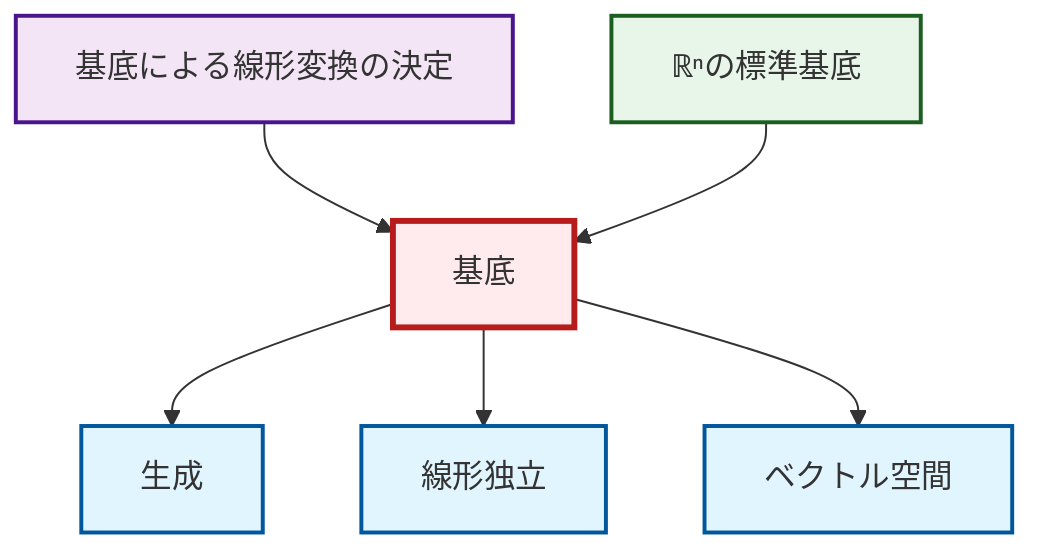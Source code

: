 graph TD
    classDef definition fill:#e1f5fe,stroke:#01579b,stroke-width:2px
    classDef theorem fill:#f3e5f5,stroke:#4a148c,stroke-width:2px
    classDef axiom fill:#fff3e0,stroke:#e65100,stroke-width:2px
    classDef example fill:#e8f5e9,stroke:#1b5e20,stroke-width:2px
    classDef current fill:#ffebee,stroke:#b71c1c,stroke-width:3px
    def-linear-independence["線形独立"]:::definition
    def-vector-space["ベクトル空間"]:::definition
    thm-linear-transformation-basis["基底による線形変換の決定"]:::theorem
    ex-standard-basis-rn["ℝⁿの標準基底"]:::example
    def-basis["基底"]:::definition
    def-span["生成"]:::definition
    def-basis --> def-span
    def-basis --> def-linear-independence
    def-basis --> def-vector-space
    thm-linear-transformation-basis --> def-basis
    ex-standard-basis-rn --> def-basis
    class def-basis current